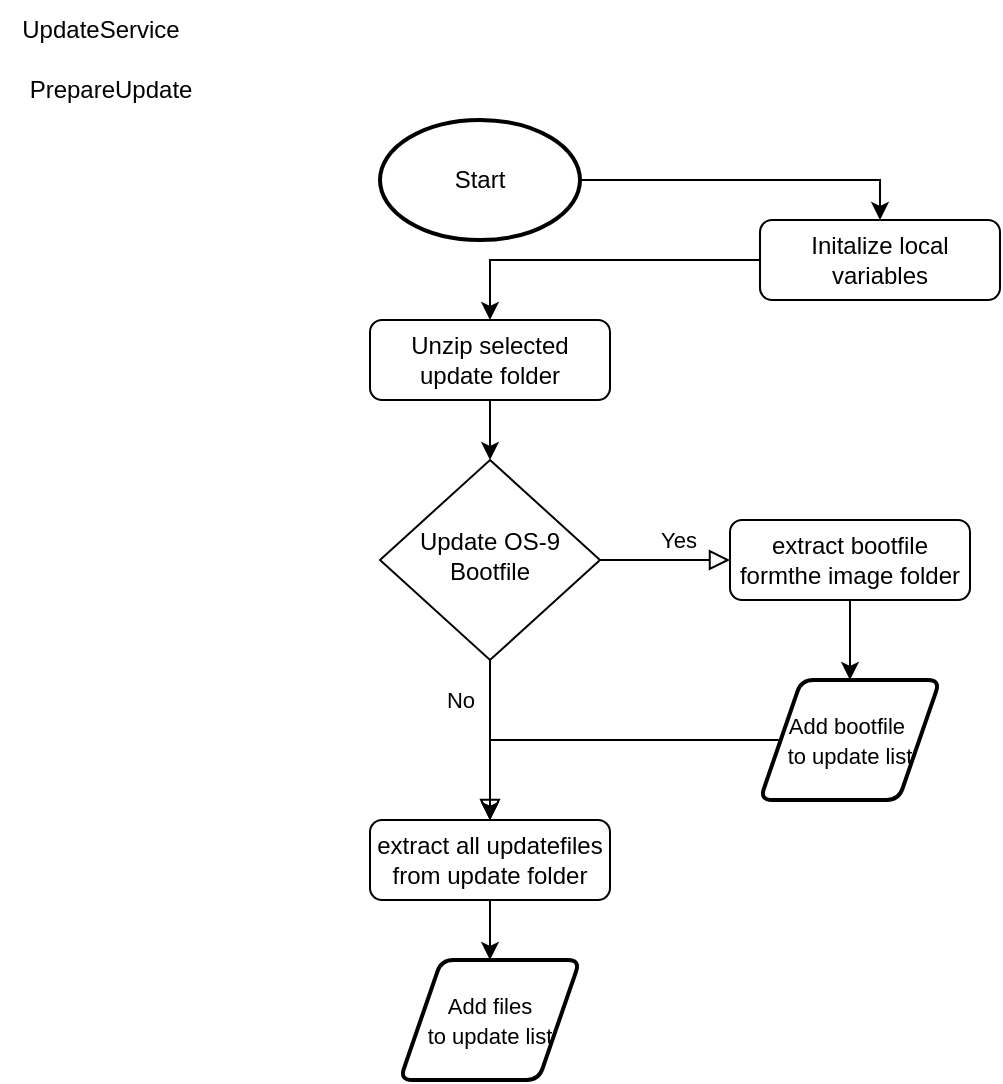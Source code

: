 <mxfile version="23.1.2" type="github">
  <diagram id="C5RBs43oDa-KdzZeNtuy" name="Page-1">
    <mxGraphModel dx="1195" dy="622" grid="1" gridSize="10" guides="1" tooltips="1" connect="1" arrows="1" fold="1" page="1" pageScale="1" pageWidth="827" pageHeight="1169" math="0" shadow="0">
      <root>
        <mxCell id="WIyWlLk6GJQsqaUBKTNV-0" />
        <mxCell id="WIyWlLk6GJQsqaUBKTNV-1" parent="WIyWlLk6GJQsqaUBKTNV-0" />
        <mxCell id="pfcmGy1nDGgXIzut1eBz-8" style="edgeStyle=orthogonalEdgeStyle;rounded=0;orthogonalLoop=1;jettySize=auto;html=1;entryX=0.5;entryY=0;entryDx=0;entryDy=0;" edge="1" parent="WIyWlLk6GJQsqaUBKTNV-1" source="WIyWlLk6GJQsqaUBKTNV-3" target="pfcmGy1nDGgXIzut1eBz-5">
          <mxGeometry relative="1" as="geometry" />
        </mxCell>
        <mxCell id="WIyWlLk6GJQsqaUBKTNV-3" value="Initalize local variables" style="rounded=1;whiteSpace=wrap;html=1;fontSize=12;glass=0;strokeWidth=1;shadow=0;" parent="WIyWlLk6GJQsqaUBKTNV-1" vertex="1">
          <mxGeometry x="410" y="130" width="120" height="40" as="geometry" />
        </mxCell>
        <mxCell id="WIyWlLk6GJQsqaUBKTNV-5" value="Yes" style="edgeStyle=orthogonalEdgeStyle;rounded=0;html=1;jettySize=auto;orthogonalLoop=1;fontSize=11;endArrow=block;endFill=0;endSize=8;strokeWidth=1;shadow=0;labelBackgroundColor=none;entryX=0;entryY=0.5;entryDx=0;entryDy=0;" parent="WIyWlLk6GJQsqaUBKTNV-1" source="WIyWlLk6GJQsqaUBKTNV-6" target="pfcmGy1nDGgXIzut1eBz-12" edge="1">
          <mxGeometry x="0.206" y="10" relative="1" as="geometry">
            <mxPoint as="offset" />
            <mxPoint x="380" y="370" as="targetPoint" />
          </mxGeometry>
        </mxCell>
        <mxCell id="pfcmGy1nDGgXIzut1eBz-19" value="" style="edgeStyle=orthogonalEdgeStyle;rounded=0;orthogonalLoop=1;jettySize=auto;html=1;" edge="1" parent="WIyWlLk6GJQsqaUBKTNV-1" source="WIyWlLk6GJQsqaUBKTNV-6" target="pfcmGy1nDGgXIzut1eBz-11">
          <mxGeometry relative="1" as="geometry" />
        </mxCell>
        <mxCell id="WIyWlLk6GJQsqaUBKTNV-6" value="Update OS-9 Bootfile" style="rhombus;whiteSpace=wrap;html=1;shadow=0;fontFamily=Helvetica;fontSize=12;align=center;strokeWidth=1;spacing=6;spacingTop=-4;" parent="WIyWlLk6GJQsqaUBKTNV-1" vertex="1">
          <mxGeometry x="220" y="250" width="110" height="100" as="geometry" />
        </mxCell>
        <mxCell id="pfcmGy1nDGgXIzut1eBz-0" value="&lt;div&gt;UpdateService&lt;/div&gt;" style="text;html=1;align=center;verticalAlign=middle;resizable=0;points=[];autosize=1;strokeColor=none;fillColor=none;" vertex="1" parent="WIyWlLk6GJQsqaUBKTNV-1">
          <mxGeometry x="30" y="20" width="100" height="30" as="geometry" />
        </mxCell>
        <mxCell id="pfcmGy1nDGgXIzut1eBz-1" value="&lt;div&gt;PrepareUpdate&lt;/div&gt;" style="text;html=1;align=center;verticalAlign=middle;resizable=0;points=[];autosize=1;strokeColor=none;fillColor=none;" vertex="1" parent="WIyWlLk6GJQsqaUBKTNV-1">
          <mxGeometry x="30" y="50" width="110" height="30" as="geometry" />
        </mxCell>
        <mxCell id="pfcmGy1nDGgXIzut1eBz-3" style="edgeStyle=orthogonalEdgeStyle;rounded=0;orthogonalLoop=1;jettySize=auto;html=1;entryX=0.5;entryY=0;entryDx=0;entryDy=0;" edge="1" parent="WIyWlLk6GJQsqaUBKTNV-1" source="pfcmGy1nDGgXIzut1eBz-2" target="WIyWlLk6GJQsqaUBKTNV-3">
          <mxGeometry relative="1" as="geometry" />
        </mxCell>
        <mxCell id="pfcmGy1nDGgXIzut1eBz-2" value="Start" style="strokeWidth=2;html=1;shape=mxgraph.flowchart.start_1;whiteSpace=wrap;" vertex="1" parent="WIyWlLk6GJQsqaUBKTNV-1">
          <mxGeometry x="220" y="80" width="100" height="60" as="geometry" />
        </mxCell>
        <mxCell id="pfcmGy1nDGgXIzut1eBz-9" value="" style="edgeStyle=orthogonalEdgeStyle;rounded=0;orthogonalLoop=1;jettySize=auto;html=1;entryX=0.5;entryY=0;entryDx=0;entryDy=0;" edge="1" parent="WIyWlLk6GJQsqaUBKTNV-1" source="pfcmGy1nDGgXIzut1eBz-5" target="WIyWlLk6GJQsqaUBKTNV-6">
          <mxGeometry relative="1" as="geometry" />
        </mxCell>
        <mxCell id="pfcmGy1nDGgXIzut1eBz-5" value="Unzip selected update folder" style="rounded=1;whiteSpace=wrap;html=1;fontSize=12;glass=0;strokeWidth=1;shadow=0;" vertex="1" parent="WIyWlLk6GJQsqaUBKTNV-1">
          <mxGeometry x="215" y="180" width="120" height="40" as="geometry" />
        </mxCell>
        <mxCell id="pfcmGy1nDGgXIzut1eBz-10" value="No" style="edgeStyle=orthogonalEdgeStyle;rounded=0;html=1;jettySize=auto;orthogonalLoop=1;fontSize=11;endArrow=block;endFill=0;endSize=8;strokeWidth=1;shadow=0;labelBackgroundColor=none;entryX=0.5;entryY=0;entryDx=0;entryDy=0;exitX=0.5;exitY=1;exitDx=0;exitDy=0;" edge="1" parent="WIyWlLk6GJQsqaUBKTNV-1" source="WIyWlLk6GJQsqaUBKTNV-6" target="pfcmGy1nDGgXIzut1eBz-11">
          <mxGeometry x="-0.5" y="-15" relative="1" as="geometry">
            <mxPoint as="offset" />
            <mxPoint x="270" y="420" as="sourcePoint" />
            <mxPoint x="270" y="490" as="targetPoint" />
          </mxGeometry>
        </mxCell>
        <mxCell id="pfcmGy1nDGgXIzut1eBz-18" value="" style="edgeStyle=orthogonalEdgeStyle;rounded=0;orthogonalLoop=1;jettySize=auto;html=1;" edge="1" parent="WIyWlLk6GJQsqaUBKTNV-1" source="pfcmGy1nDGgXIzut1eBz-11" target="pfcmGy1nDGgXIzut1eBz-16">
          <mxGeometry relative="1" as="geometry" />
        </mxCell>
        <mxCell id="pfcmGy1nDGgXIzut1eBz-11" value="&lt;div&gt;extract all updatefiles&lt;/div&gt;&lt;div&gt;from update folder&lt;br&gt;&lt;/div&gt;" style="rounded=1;whiteSpace=wrap;html=1;fontSize=12;glass=0;strokeWidth=1;shadow=0;" vertex="1" parent="WIyWlLk6GJQsqaUBKTNV-1">
          <mxGeometry x="215" y="430" width="120" height="40" as="geometry" />
        </mxCell>
        <mxCell id="pfcmGy1nDGgXIzut1eBz-14" value="" style="edgeStyle=orthogonalEdgeStyle;rounded=0;orthogonalLoop=1;jettySize=auto;html=1;" edge="1" parent="WIyWlLk6GJQsqaUBKTNV-1" source="pfcmGy1nDGgXIzut1eBz-12" target="pfcmGy1nDGgXIzut1eBz-13">
          <mxGeometry relative="1" as="geometry" />
        </mxCell>
        <mxCell id="pfcmGy1nDGgXIzut1eBz-12" value="extract bootfile formthe image folder" style="rounded=1;whiteSpace=wrap;html=1;fontSize=12;glass=0;strokeWidth=1;shadow=0;" vertex="1" parent="WIyWlLk6GJQsqaUBKTNV-1">
          <mxGeometry x="395" y="280" width="120" height="40" as="geometry" />
        </mxCell>
        <mxCell id="pfcmGy1nDGgXIzut1eBz-15" style="edgeStyle=orthogonalEdgeStyle;rounded=0;orthogonalLoop=1;jettySize=auto;html=1;entryX=0.5;entryY=0;entryDx=0;entryDy=0;" edge="1" parent="WIyWlLk6GJQsqaUBKTNV-1" source="pfcmGy1nDGgXIzut1eBz-13" target="pfcmGy1nDGgXIzut1eBz-11">
          <mxGeometry relative="1" as="geometry">
            <mxPoint x="360" y="370" as="targetPoint" />
          </mxGeometry>
        </mxCell>
        <mxCell id="pfcmGy1nDGgXIzut1eBz-13" value="&lt;div&gt;&lt;font style=&quot;font-size: 11px;&quot;&gt;Add bootfile&amp;nbsp;&lt;/font&gt;&lt;/div&gt;&lt;div&gt;&lt;font style=&quot;font-size: 11px;&quot;&gt;to update list&lt;/font&gt;&lt;/div&gt;" style="shape=parallelogram;html=1;strokeWidth=2;perimeter=parallelogramPerimeter;whiteSpace=wrap;rounded=1;arcSize=12;size=0.23;" vertex="1" parent="WIyWlLk6GJQsqaUBKTNV-1">
          <mxGeometry x="410" y="360" width="90" height="60" as="geometry" />
        </mxCell>
        <mxCell id="pfcmGy1nDGgXIzut1eBz-16" value="&lt;div&gt;&lt;font style=&quot;font-size: 11px;&quot;&gt;Add files&lt;/font&gt;&lt;/div&gt;&lt;div&gt;&lt;font style=&quot;font-size: 11px;&quot;&gt;to update list&lt;/font&gt;&lt;/div&gt;" style="shape=parallelogram;html=1;strokeWidth=2;perimeter=parallelogramPerimeter;whiteSpace=wrap;rounded=1;arcSize=12;size=0.23;" vertex="1" parent="WIyWlLk6GJQsqaUBKTNV-1">
          <mxGeometry x="230" y="500" width="90" height="60" as="geometry" />
        </mxCell>
      </root>
    </mxGraphModel>
  </diagram>
</mxfile>
